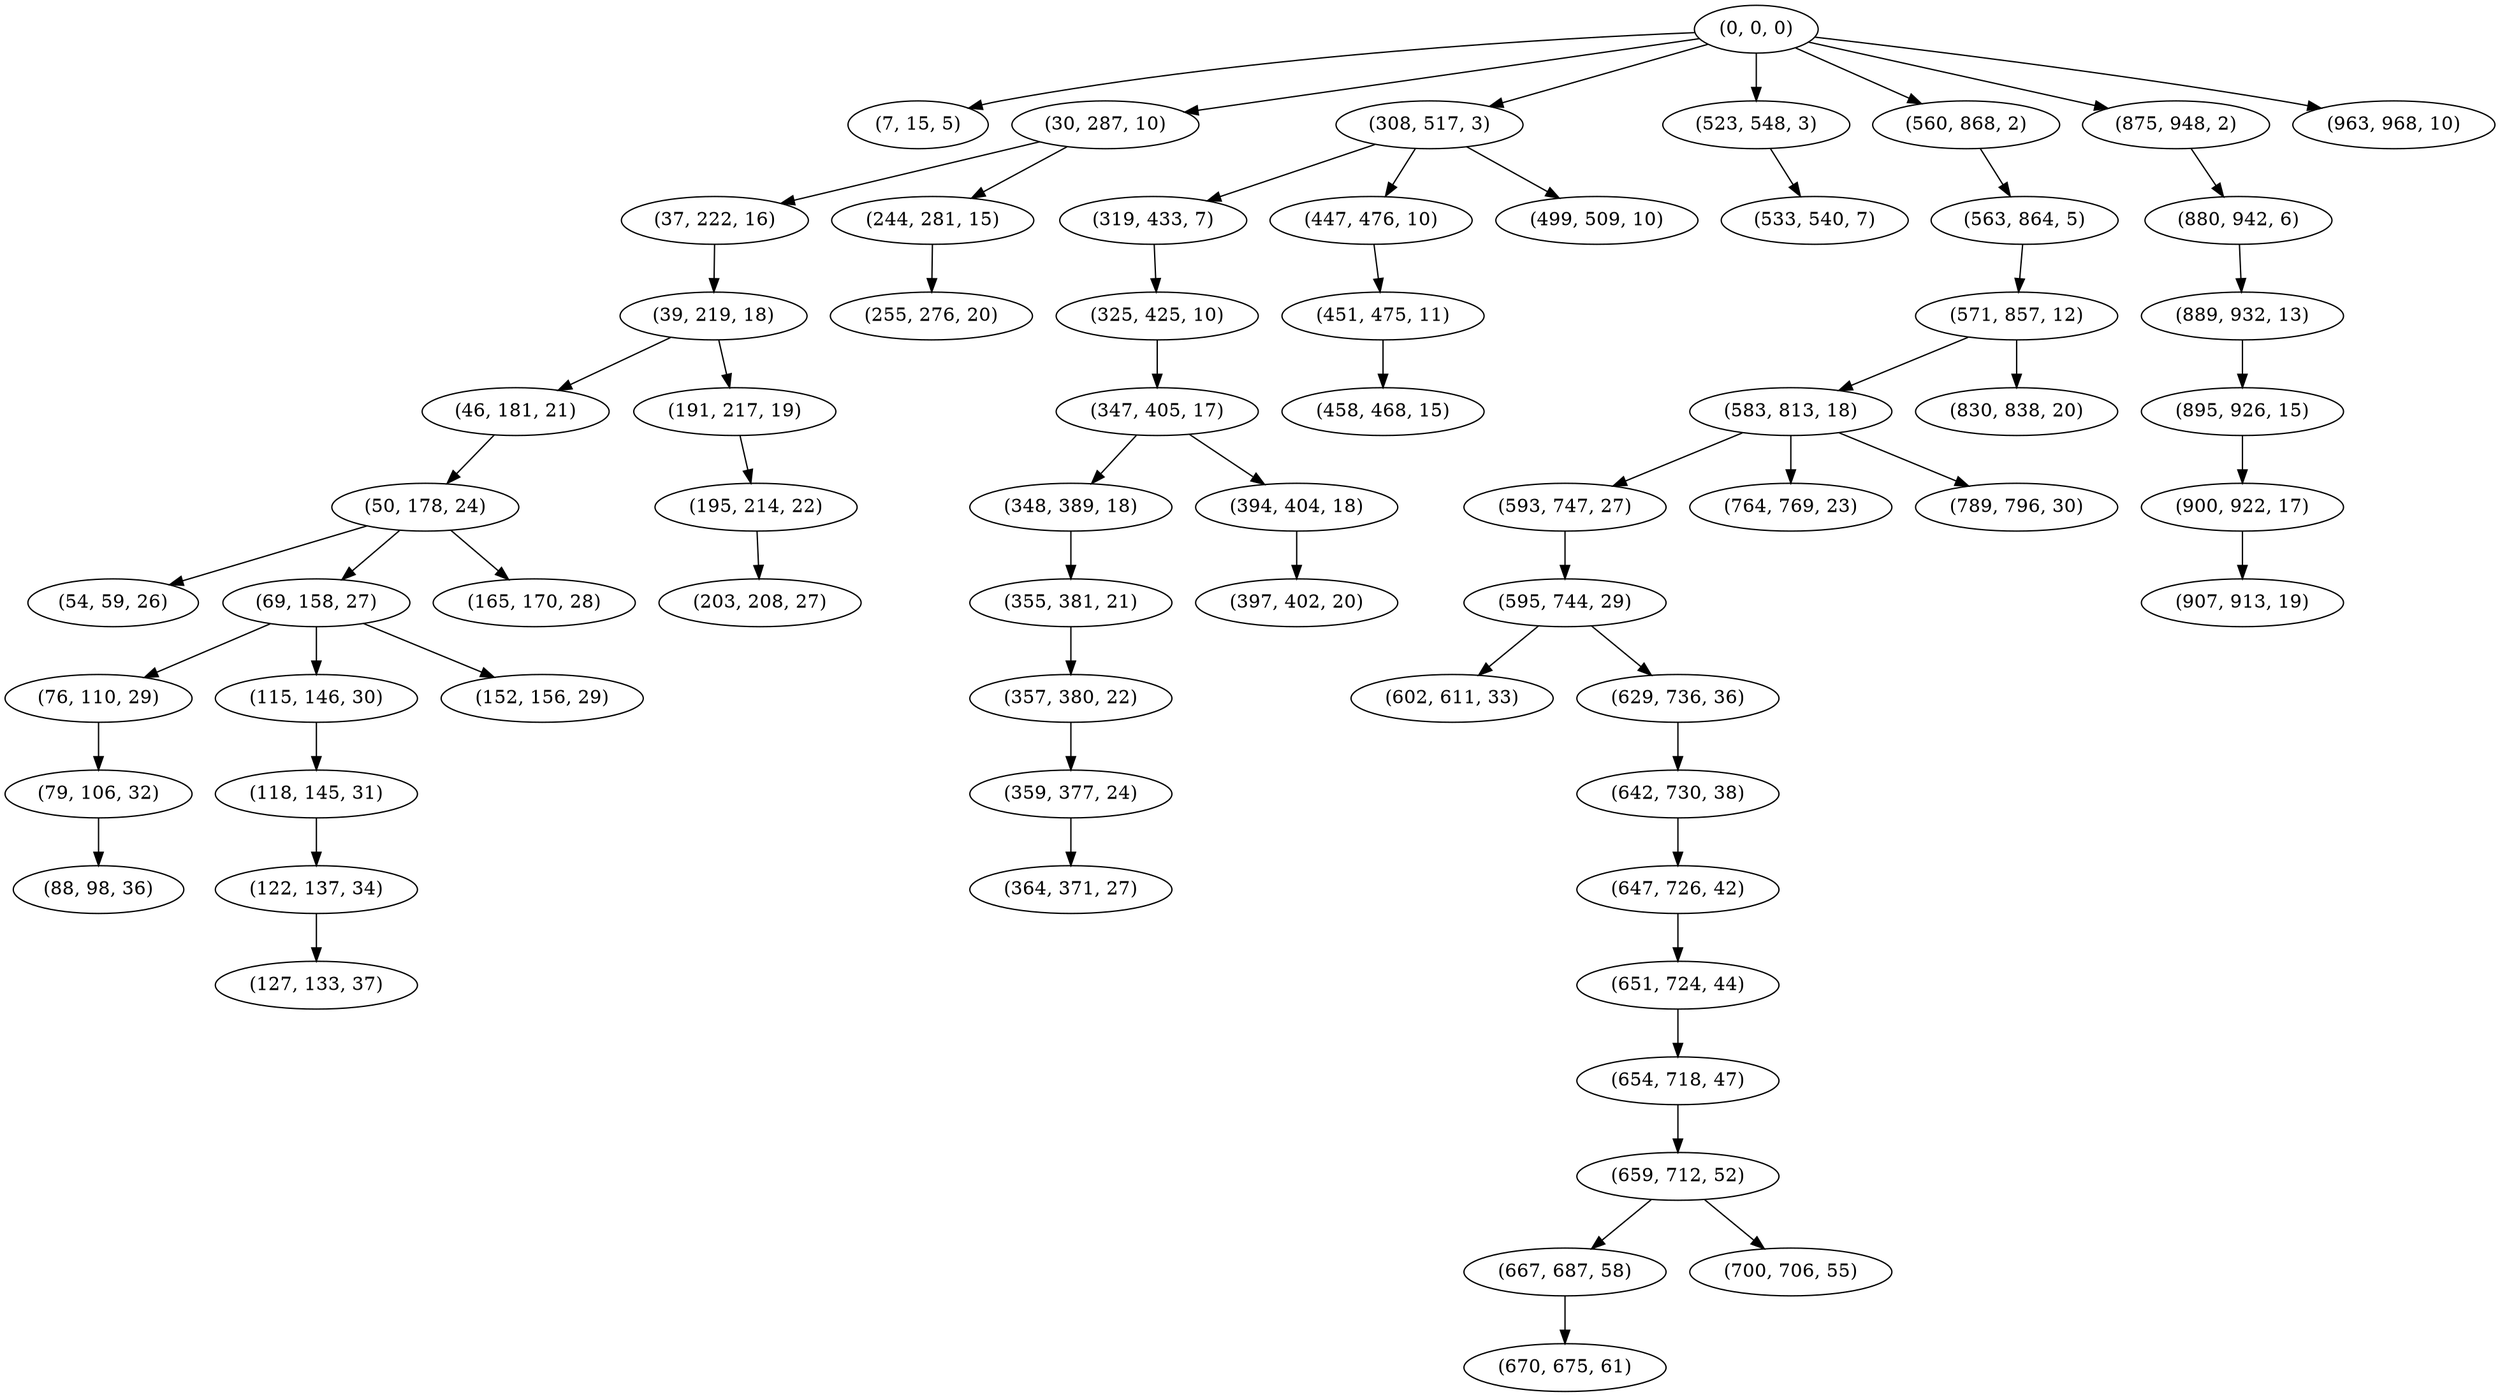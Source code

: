 digraph tree {
    "(0, 0, 0)";
    "(7, 15, 5)";
    "(30, 287, 10)";
    "(37, 222, 16)";
    "(39, 219, 18)";
    "(46, 181, 21)";
    "(50, 178, 24)";
    "(54, 59, 26)";
    "(69, 158, 27)";
    "(76, 110, 29)";
    "(79, 106, 32)";
    "(88, 98, 36)";
    "(115, 146, 30)";
    "(118, 145, 31)";
    "(122, 137, 34)";
    "(127, 133, 37)";
    "(152, 156, 29)";
    "(165, 170, 28)";
    "(191, 217, 19)";
    "(195, 214, 22)";
    "(203, 208, 27)";
    "(244, 281, 15)";
    "(255, 276, 20)";
    "(308, 517, 3)";
    "(319, 433, 7)";
    "(325, 425, 10)";
    "(347, 405, 17)";
    "(348, 389, 18)";
    "(355, 381, 21)";
    "(357, 380, 22)";
    "(359, 377, 24)";
    "(364, 371, 27)";
    "(394, 404, 18)";
    "(397, 402, 20)";
    "(447, 476, 10)";
    "(451, 475, 11)";
    "(458, 468, 15)";
    "(499, 509, 10)";
    "(523, 548, 3)";
    "(533, 540, 7)";
    "(560, 868, 2)";
    "(563, 864, 5)";
    "(571, 857, 12)";
    "(583, 813, 18)";
    "(593, 747, 27)";
    "(595, 744, 29)";
    "(602, 611, 33)";
    "(629, 736, 36)";
    "(642, 730, 38)";
    "(647, 726, 42)";
    "(651, 724, 44)";
    "(654, 718, 47)";
    "(659, 712, 52)";
    "(667, 687, 58)";
    "(670, 675, 61)";
    "(700, 706, 55)";
    "(764, 769, 23)";
    "(789, 796, 30)";
    "(830, 838, 20)";
    "(875, 948, 2)";
    "(880, 942, 6)";
    "(889, 932, 13)";
    "(895, 926, 15)";
    "(900, 922, 17)";
    "(907, 913, 19)";
    "(963, 968, 10)";
    "(0, 0, 0)" -> "(7, 15, 5)";
    "(0, 0, 0)" -> "(30, 287, 10)";
    "(0, 0, 0)" -> "(308, 517, 3)";
    "(0, 0, 0)" -> "(523, 548, 3)";
    "(0, 0, 0)" -> "(560, 868, 2)";
    "(0, 0, 0)" -> "(875, 948, 2)";
    "(0, 0, 0)" -> "(963, 968, 10)";
    "(30, 287, 10)" -> "(37, 222, 16)";
    "(30, 287, 10)" -> "(244, 281, 15)";
    "(37, 222, 16)" -> "(39, 219, 18)";
    "(39, 219, 18)" -> "(46, 181, 21)";
    "(39, 219, 18)" -> "(191, 217, 19)";
    "(46, 181, 21)" -> "(50, 178, 24)";
    "(50, 178, 24)" -> "(54, 59, 26)";
    "(50, 178, 24)" -> "(69, 158, 27)";
    "(50, 178, 24)" -> "(165, 170, 28)";
    "(69, 158, 27)" -> "(76, 110, 29)";
    "(69, 158, 27)" -> "(115, 146, 30)";
    "(69, 158, 27)" -> "(152, 156, 29)";
    "(76, 110, 29)" -> "(79, 106, 32)";
    "(79, 106, 32)" -> "(88, 98, 36)";
    "(115, 146, 30)" -> "(118, 145, 31)";
    "(118, 145, 31)" -> "(122, 137, 34)";
    "(122, 137, 34)" -> "(127, 133, 37)";
    "(191, 217, 19)" -> "(195, 214, 22)";
    "(195, 214, 22)" -> "(203, 208, 27)";
    "(244, 281, 15)" -> "(255, 276, 20)";
    "(308, 517, 3)" -> "(319, 433, 7)";
    "(308, 517, 3)" -> "(447, 476, 10)";
    "(308, 517, 3)" -> "(499, 509, 10)";
    "(319, 433, 7)" -> "(325, 425, 10)";
    "(325, 425, 10)" -> "(347, 405, 17)";
    "(347, 405, 17)" -> "(348, 389, 18)";
    "(347, 405, 17)" -> "(394, 404, 18)";
    "(348, 389, 18)" -> "(355, 381, 21)";
    "(355, 381, 21)" -> "(357, 380, 22)";
    "(357, 380, 22)" -> "(359, 377, 24)";
    "(359, 377, 24)" -> "(364, 371, 27)";
    "(394, 404, 18)" -> "(397, 402, 20)";
    "(447, 476, 10)" -> "(451, 475, 11)";
    "(451, 475, 11)" -> "(458, 468, 15)";
    "(523, 548, 3)" -> "(533, 540, 7)";
    "(560, 868, 2)" -> "(563, 864, 5)";
    "(563, 864, 5)" -> "(571, 857, 12)";
    "(571, 857, 12)" -> "(583, 813, 18)";
    "(571, 857, 12)" -> "(830, 838, 20)";
    "(583, 813, 18)" -> "(593, 747, 27)";
    "(583, 813, 18)" -> "(764, 769, 23)";
    "(583, 813, 18)" -> "(789, 796, 30)";
    "(593, 747, 27)" -> "(595, 744, 29)";
    "(595, 744, 29)" -> "(602, 611, 33)";
    "(595, 744, 29)" -> "(629, 736, 36)";
    "(629, 736, 36)" -> "(642, 730, 38)";
    "(642, 730, 38)" -> "(647, 726, 42)";
    "(647, 726, 42)" -> "(651, 724, 44)";
    "(651, 724, 44)" -> "(654, 718, 47)";
    "(654, 718, 47)" -> "(659, 712, 52)";
    "(659, 712, 52)" -> "(667, 687, 58)";
    "(659, 712, 52)" -> "(700, 706, 55)";
    "(667, 687, 58)" -> "(670, 675, 61)";
    "(875, 948, 2)" -> "(880, 942, 6)";
    "(880, 942, 6)" -> "(889, 932, 13)";
    "(889, 932, 13)" -> "(895, 926, 15)";
    "(895, 926, 15)" -> "(900, 922, 17)";
    "(900, 922, 17)" -> "(907, 913, 19)";
}
